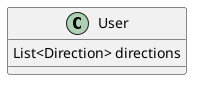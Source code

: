 @startuml(id=User)
class User{
List<Direction> directions
}
@enduml

@startuml(id=Direction)
class Direction{
List<Push> pushes
List<Day> days
}
@enduml

@startuml(id=Push)
class Push{
String title
LocalDate startDate
LocalDate endDate
}
@enduml

@startuml(id=Day)
class Day{
Log log
Plan plan
AdjustedPlan adjustedPlan
}
@enduml

@startuml(id=Log)
class Log{
List<ClockTimeEntry>
}
@enduml

@startuml(id=Plan)
class Plan{
List<PlanItem> plan
}
@enduml

@startuml(id=PlanItem)
class PlanItem{
Topic topic
Duration duration
}
@enduml

@startuml(id=AdjustedPlanItem)
class AdjustedPlanItem{
Duration duration
}
@enduml

@startuml(id=AdjustedPlan)
class AdjustedPlan{
List<AdjustedPlanItem> adjustedPlan
}
@enduml

@startuml(id=ClockTimeEntry)
class ClockTimeEntry{
List<TimeAllotment> timeAllotments
}
@enduml

@startuml(id=TimeAllotment)
class TimeAllotment{
Topic topic
int percentage
}
@enduml

@startuml(id=Topic)
class Topic{
String title
}
@enduml